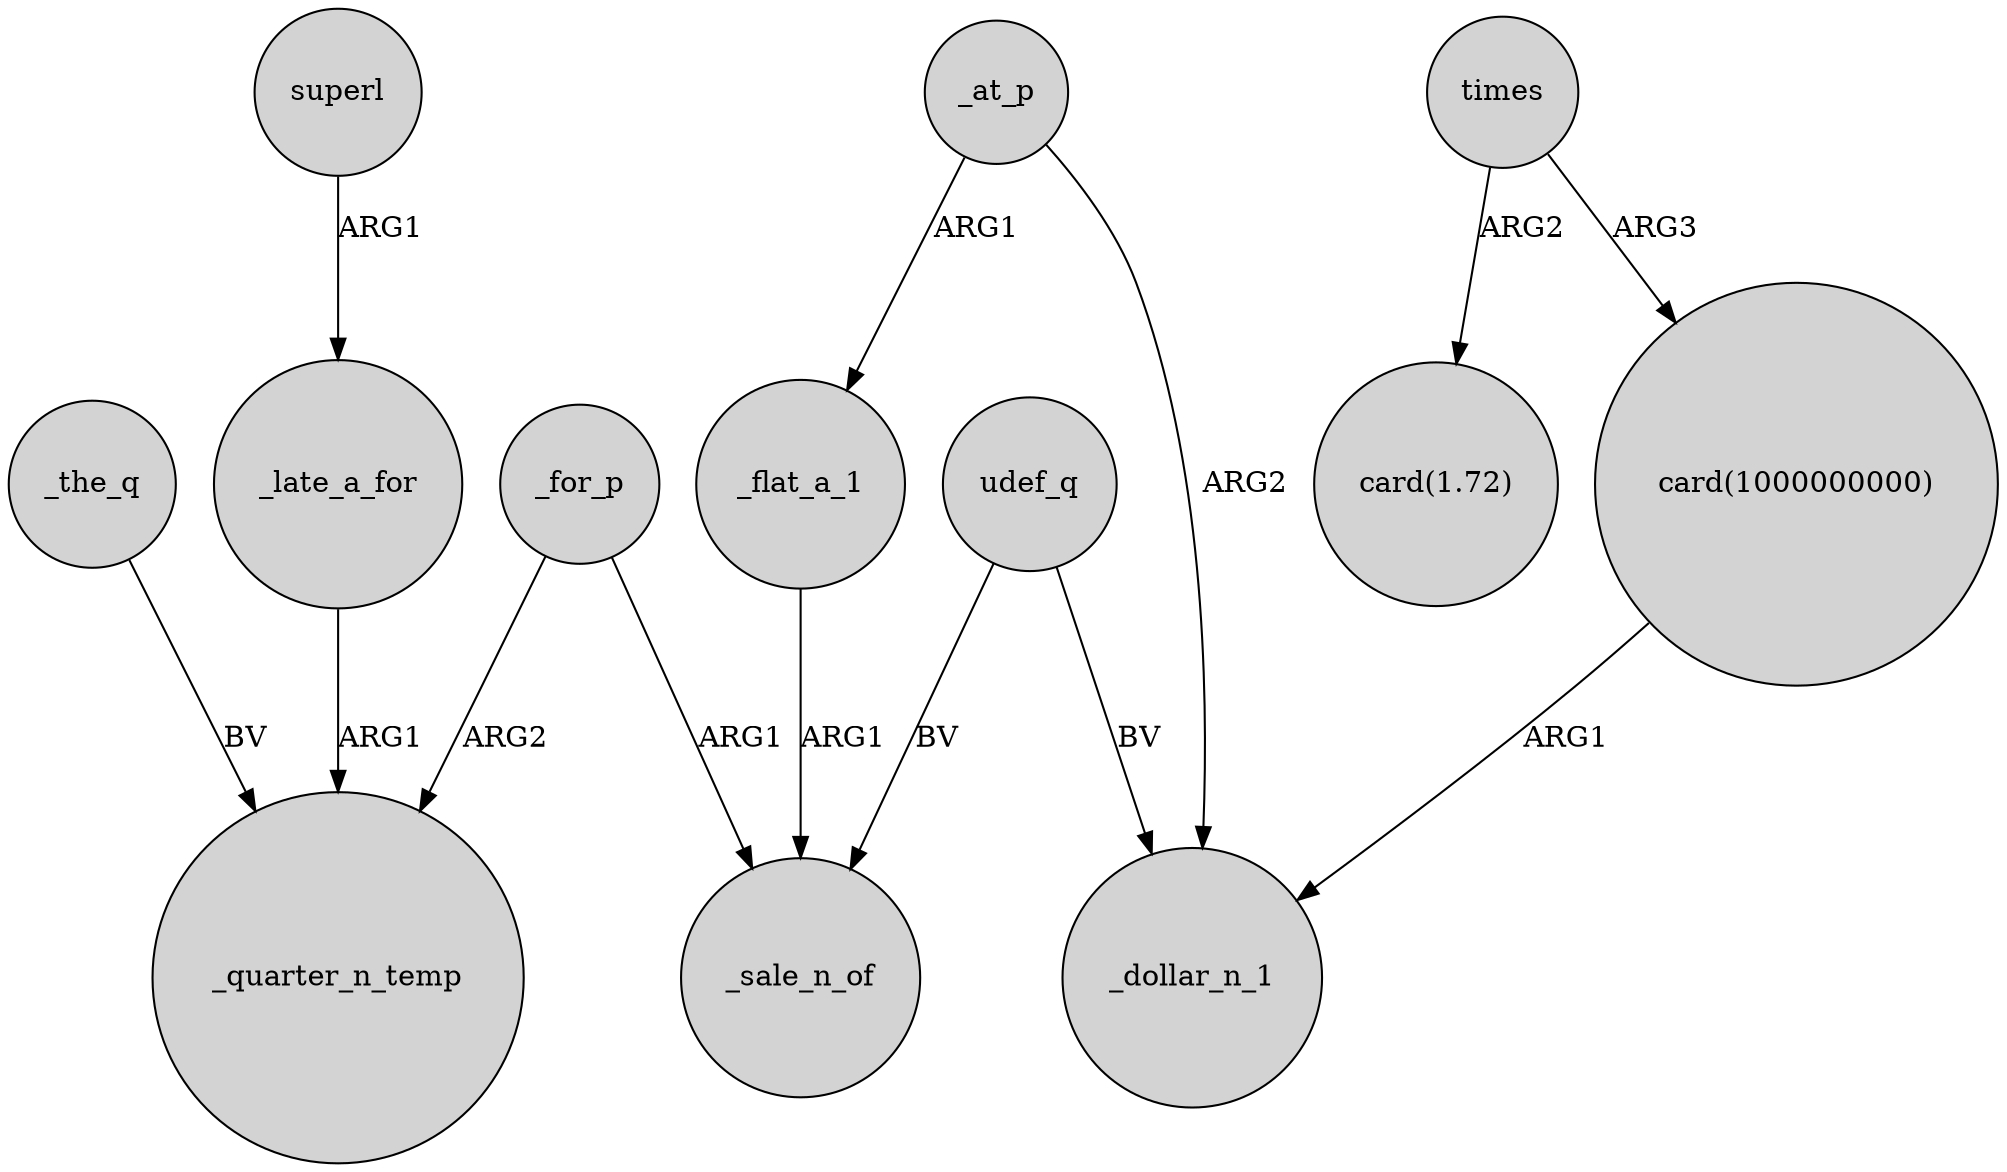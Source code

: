 digraph {
	node [shape=circle style=filled]
	_the_q -> _quarter_n_temp [label=BV]
	superl -> _late_a_for [label=ARG1]
	_at_p -> _flat_a_1 [label=ARG1]
	_flat_a_1 -> _sale_n_of [label=ARG1]
	_for_p -> _quarter_n_temp [label=ARG2]
	_at_p -> _dollar_n_1 [label=ARG2]
	"card(1000000000)" -> _dollar_n_1 [label=ARG1]
	_for_p -> _sale_n_of [label=ARG1]
	_late_a_for -> _quarter_n_temp [label=ARG1]
	times -> "card(1000000000)" [label=ARG3]
	udef_q -> _dollar_n_1 [label=BV]
	times -> "card(1.72)" [label=ARG2]
	udef_q -> _sale_n_of [label=BV]
}

